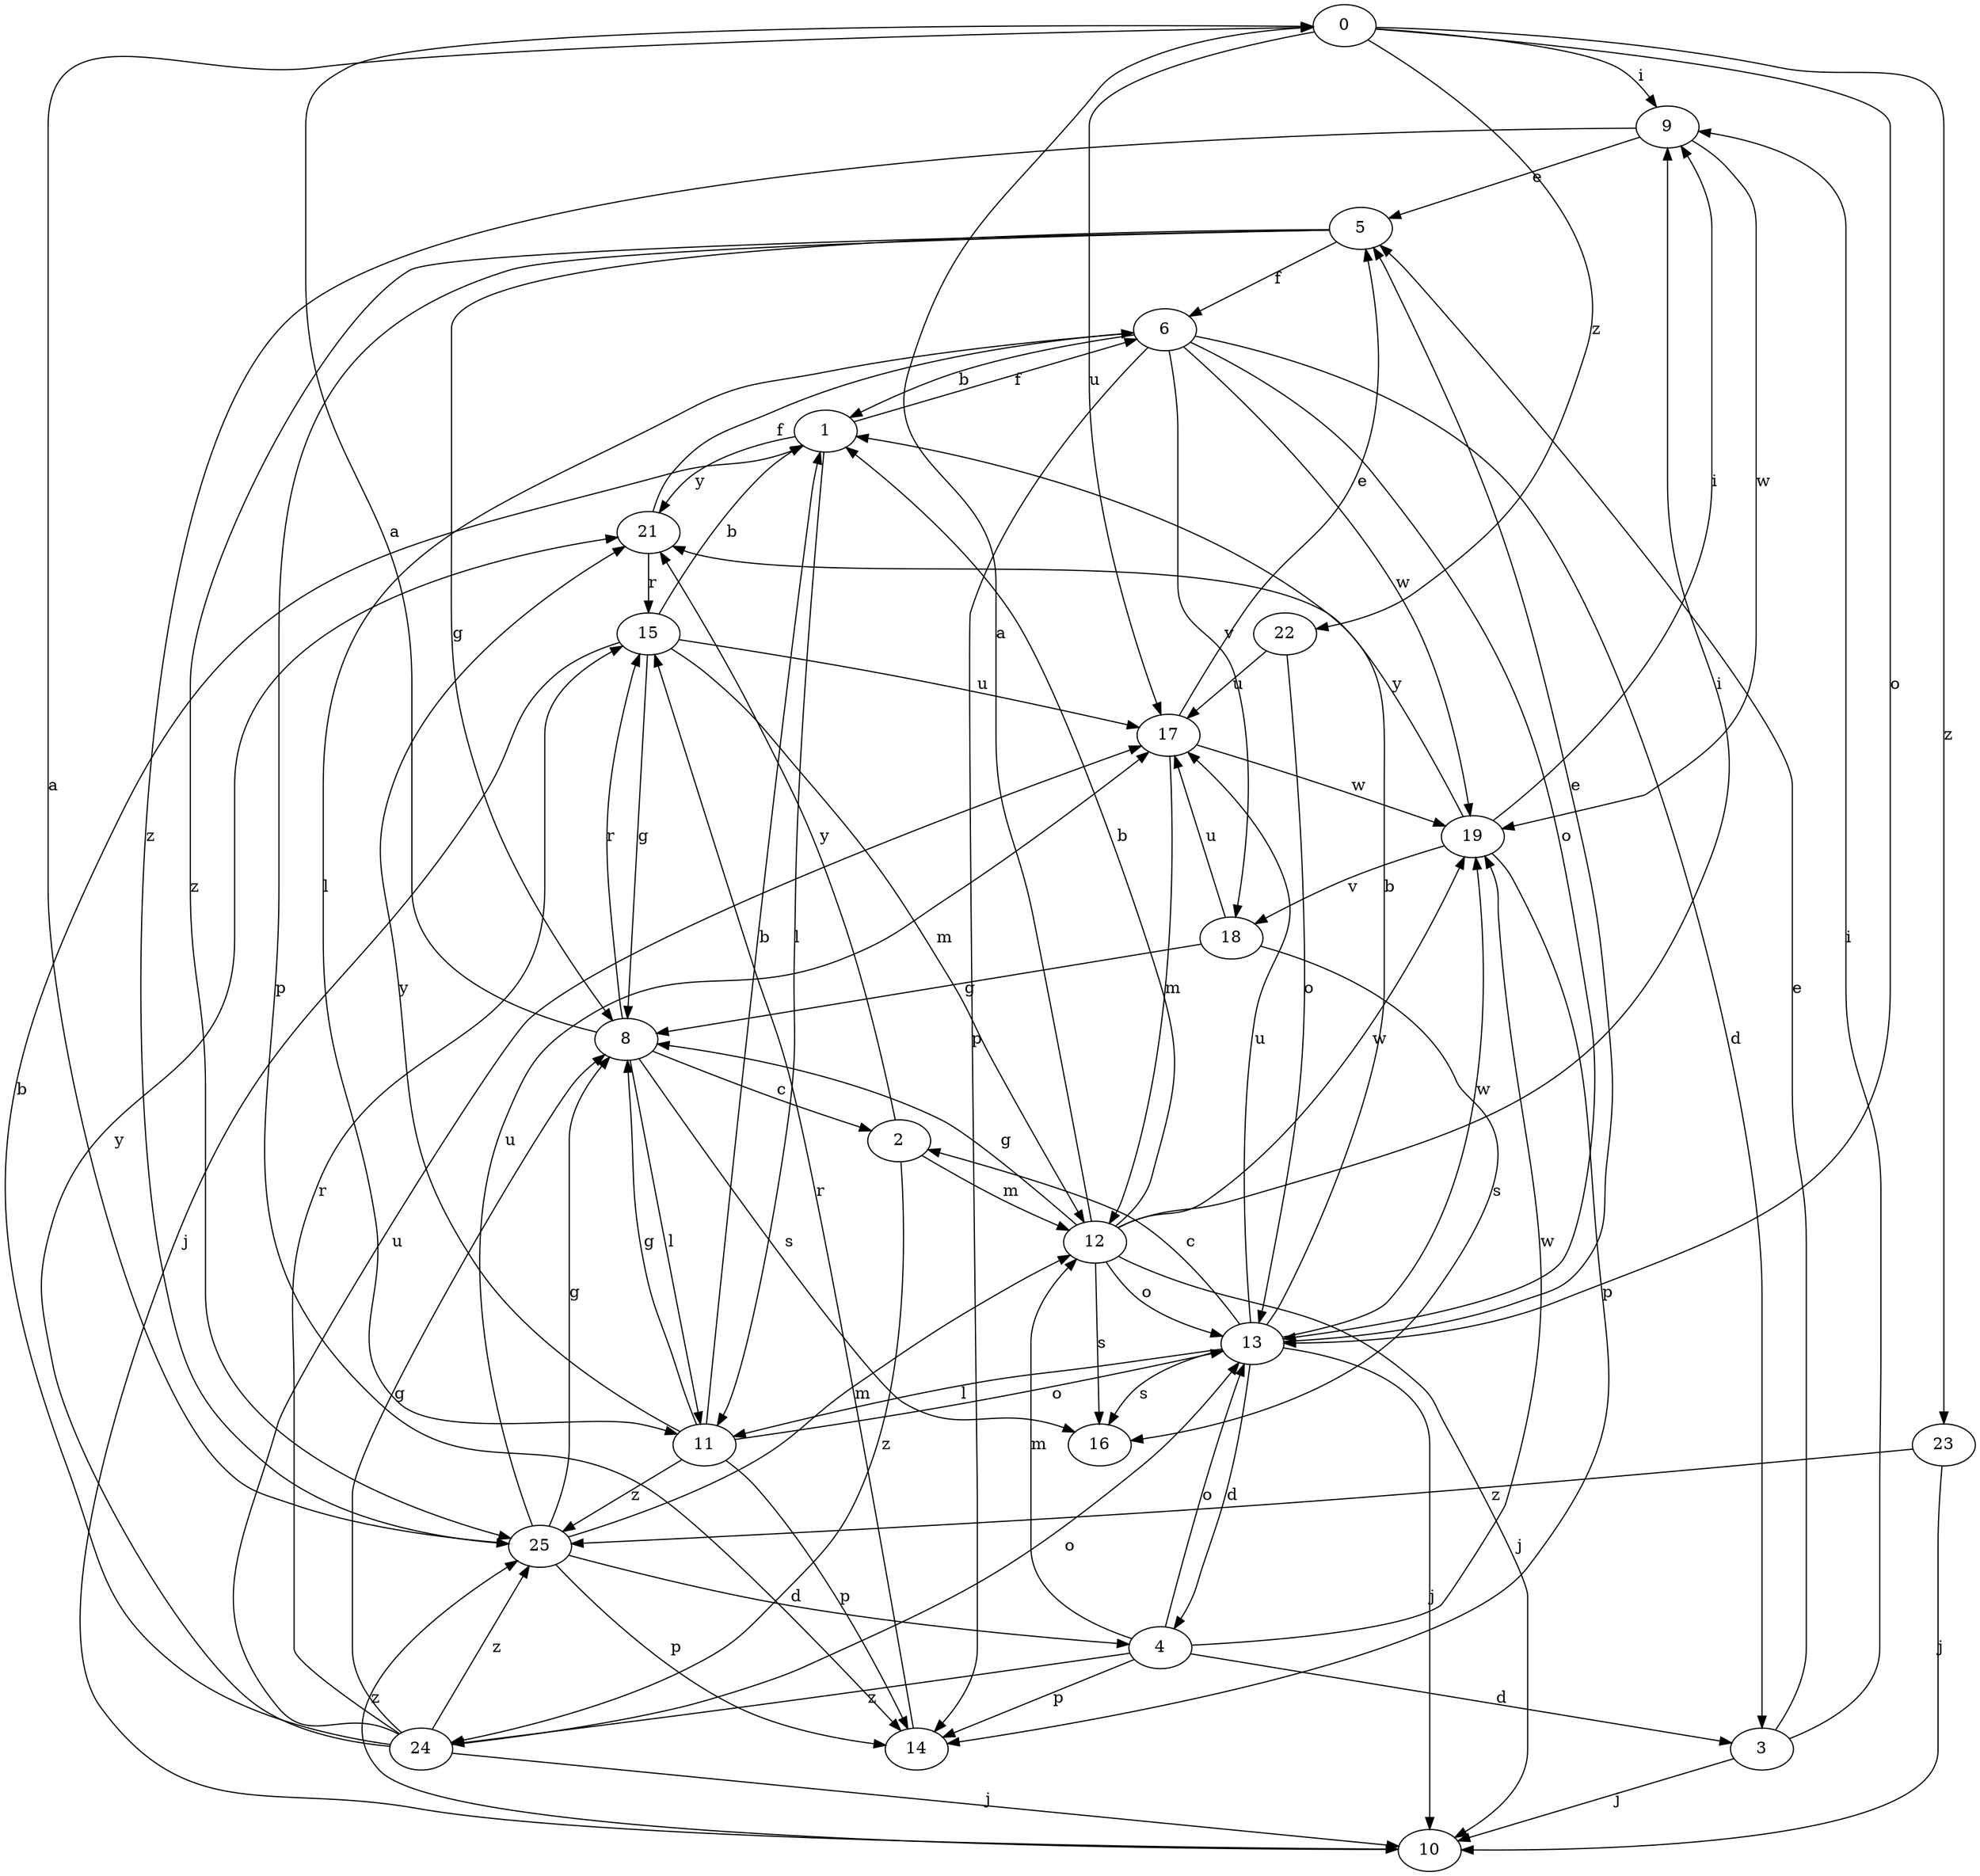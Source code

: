 strict digraph  {
0;
1;
2;
3;
4;
5;
6;
8;
9;
10;
11;
12;
13;
14;
15;
16;
17;
18;
19;
21;
22;
23;
24;
25;
0 -> 9  [label=i];
0 -> 13  [label=o];
0 -> 17  [label=u];
0 -> 22  [label=z];
0 -> 23  [label=z];
1 -> 6  [label=f];
1 -> 11  [label=l];
1 -> 21  [label=y];
2 -> 12  [label=m];
2 -> 21  [label=y];
2 -> 24  [label=z];
3 -> 5  [label=e];
3 -> 9  [label=i];
3 -> 10  [label=j];
4 -> 3  [label=d];
4 -> 12  [label=m];
4 -> 13  [label=o];
4 -> 14  [label=p];
4 -> 19  [label=w];
4 -> 24  [label=z];
5 -> 6  [label=f];
5 -> 8  [label=g];
5 -> 14  [label=p];
5 -> 25  [label=z];
6 -> 1  [label=b];
6 -> 3  [label=d];
6 -> 11  [label=l];
6 -> 13  [label=o];
6 -> 14  [label=p];
6 -> 18  [label=v];
6 -> 19  [label=w];
8 -> 0  [label=a];
8 -> 2  [label=c];
8 -> 11  [label=l];
8 -> 15  [label=r];
8 -> 16  [label=s];
9 -> 5  [label=e];
9 -> 19  [label=w];
9 -> 25  [label=z];
10 -> 25  [label=z];
11 -> 1  [label=b];
11 -> 8  [label=g];
11 -> 13  [label=o];
11 -> 14  [label=p];
11 -> 21  [label=y];
11 -> 25  [label=z];
12 -> 0  [label=a];
12 -> 1  [label=b];
12 -> 8  [label=g];
12 -> 9  [label=i];
12 -> 10  [label=j];
12 -> 13  [label=o];
12 -> 16  [label=s];
12 -> 19  [label=w];
13 -> 1  [label=b];
13 -> 2  [label=c];
13 -> 4  [label=d];
13 -> 5  [label=e];
13 -> 10  [label=j];
13 -> 11  [label=l];
13 -> 16  [label=s];
13 -> 17  [label=u];
13 -> 19  [label=w];
14 -> 15  [label=r];
15 -> 1  [label=b];
15 -> 8  [label=g];
15 -> 10  [label=j];
15 -> 12  [label=m];
15 -> 17  [label=u];
17 -> 5  [label=e];
17 -> 12  [label=m];
17 -> 19  [label=w];
18 -> 8  [label=g];
18 -> 16  [label=s];
18 -> 17  [label=u];
19 -> 9  [label=i];
19 -> 14  [label=p];
19 -> 18  [label=v];
19 -> 21  [label=y];
21 -> 6  [label=f];
21 -> 15  [label=r];
22 -> 13  [label=o];
22 -> 17  [label=u];
23 -> 10  [label=j];
23 -> 25  [label=z];
24 -> 1  [label=b];
24 -> 8  [label=g];
24 -> 10  [label=j];
24 -> 13  [label=o];
24 -> 15  [label=r];
24 -> 17  [label=u];
24 -> 21  [label=y];
24 -> 25  [label=z];
25 -> 0  [label=a];
25 -> 4  [label=d];
25 -> 8  [label=g];
25 -> 12  [label=m];
25 -> 14  [label=p];
25 -> 17  [label=u];
}

